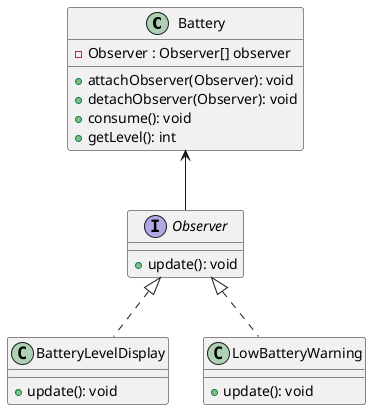 @startuml
'https://plantuml.com/class-diagram

'Subject'
class Battery{
   - Observer : Observer[] observer
   + attachObserver(Observer): void
   + detachObserver(Observer): void
   + consume(): void
   + getLevel(): int
}

'Observer'
interface Observer{
 +update(): void
}

'ConcreteObserver'
class BatteryLevelDisplay{
 +update(): void
}

'ConcreteObserver'
class LowBatteryWarning{
 +update(): void
}

Battery <-- Observer
Observer <|.. BatteryLevelDisplay
Observer <|.. LowBatteryWarning

@enduml